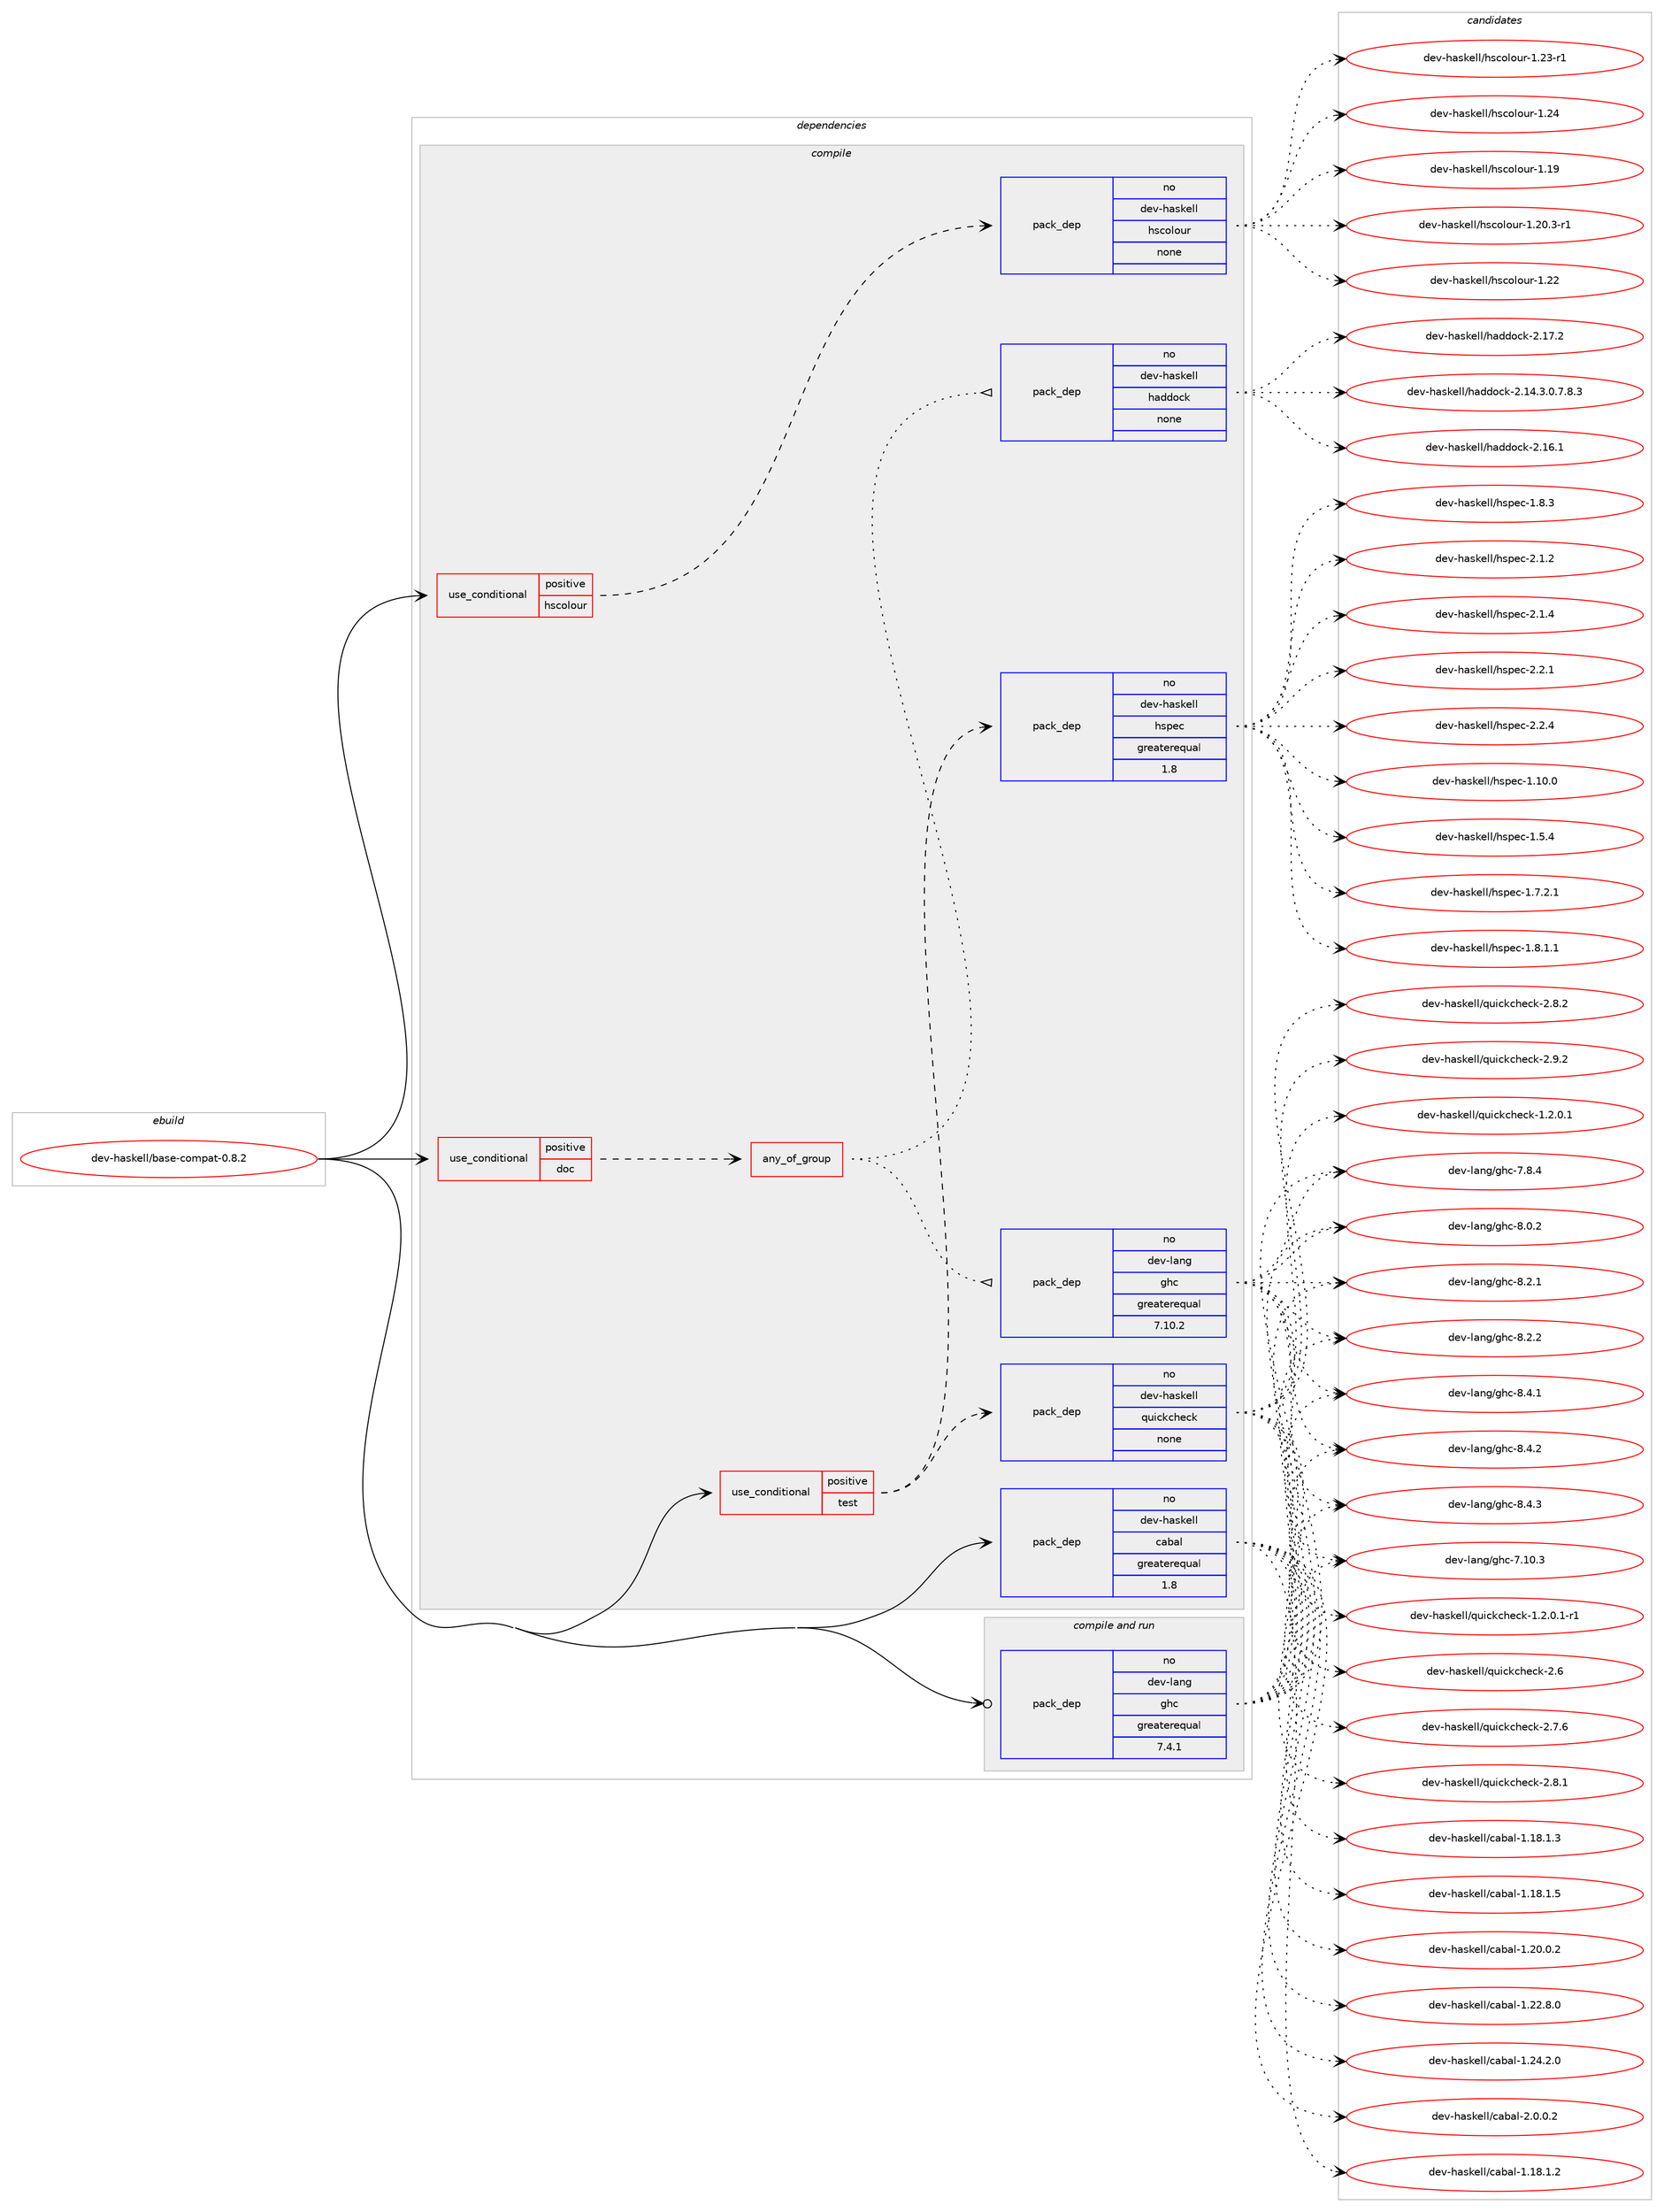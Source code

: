 digraph prolog {

# *************
# Graph options
# *************

newrank=true;
concentrate=true;
compound=true;
graph [rankdir=LR,fontname=Helvetica,fontsize=10,ranksep=1.5];#, ranksep=2.5, nodesep=0.2];
edge  [arrowhead=vee];
node  [fontname=Helvetica,fontsize=10];

# **********
# The ebuild
# **********

subgraph cluster_leftcol {
color=gray;
rank=same;
label=<<i>ebuild</i>>;
id [label="dev-haskell/base-compat-0.8.2", color=red, width=4, href="../dev-haskell/base-compat-0.8.2.svg"];
}

# ****************
# The dependencies
# ****************

subgraph cluster_midcol {
color=gray;
label=<<i>dependencies</i>>;
subgraph cluster_compile {
fillcolor="#eeeeee";
style=filled;
label=<<i>compile</i>>;
subgraph cond358666 {
dependency1326777 [label=<<TABLE BORDER="0" CELLBORDER="1" CELLSPACING="0" CELLPADDING="4"><TR><TD ROWSPAN="3" CELLPADDING="10">use_conditional</TD></TR><TR><TD>positive</TD></TR><TR><TD>doc</TD></TR></TABLE>>, shape=none, color=red];
subgraph any20555 {
dependency1326778 [label=<<TABLE BORDER="0" CELLBORDER="1" CELLSPACING="0" CELLPADDING="4"><TR><TD CELLPADDING="10">any_of_group</TD></TR></TABLE>>, shape=none, color=red];subgraph pack947004 {
dependency1326779 [label=<<TABLE BORDER="0" CELLBORDER="1" CELLSPACING="0" CELLPADDING="4" WIDTH="220"><TR><TD ROWSPAN="6" CELLPADDING="30">pack_dep</TD></TR><TR><TD WIDTH="110">no</TD></TR><TR><TD>dev-haskell</TD></TR><TR><TD>haddock</TD></TR><TR><TD>none</TD></TR><TR><TD></TD></TR></TABLE>>, shape=none, color=blue];
}
dependency1326778:e -> dependency1326779:w [weight=20,style="dotted",arrowhead="oinv"];
subgraph pack947005 {
dependency1326780 [label=<<TABLE BORDER="0" CELLBORDER="1" CELLSPACING="0" CELLPADDING="4" WIDTH="220"><TR><TD ROWSPAN="6" CELLPADDING="30">pack_dep</TD></TR><TR><TD WIDTH="110">no</TD></TR><TR><TD>dev-lang</TD></TR><TR><TD>ghc</TD></TR><TR><TD>greaterequal</TD></TR><TR><TD>7.10.2</TD></TR></TABLE>>, shape=none, color=blue];
}
dependency1326778:e -> dependency1326780:w [weight=20,style="dotted",arrowhead="oinv"];
}
dependency1326777:e -> dependency1326778:w [weight=20,style="dashed",arrowhead="vee"];
}
id:e -> dependency1326777:w [weight=20,style="solid",arrowhead="vee"];
subgraph cond358667 {
dependency1326781 [label=<<TABLE BORDER="0" CELLBORDER="1" CELLSPACING="0" CELLPADDING="4"><TR><TD ROWSPAN="3" CELLPADDING="10">use_conditional</TD></TR><TR><TD>positive</TD></TR><TR><TD>hscolour</TD></TR></TABLE>>, shape=none, color=red];
subgraph pack947006 {
dependency1326782 [label=<<TABLE BORDER="0" CELLBORDER="1" CELLSPACING="0" CELLPADDING="4" WIDTH="220"><TR><TD ROWSPAN="6" CELLPADDING="30">pack_dep</TD></TR><TR><TD WIDTH="110">no</TD></TR><TR><TD>dev-haskell</TD></TR><TR><TD>hscolour</TD></TR><TR><TD>none</TD></TR><TR><TD></TD></TR></TABLE>>, shape=none, color=blue];
}
dependency1326781:e -> dependency1326782:w [weight=20,style="dashed",arrowhead="vee"];
}
id:e -> dependency1326781:w [weight=20,style="solid",arrowhead="vee"];
subgraph cond358668 {
dependency1326783 [label=<<TABLE BORDER="0" CELLBORDER="1" CELLSPACING="0" CELLPADDING="4"><TR><TD ROWSPAN="3" CELLPADDING="10">use_conditional</TD></TR><TR><TD>positive</TD></TR><TR><TD>test</TD></TR></TABLE>>, shape=none, color=red];
subgraph pack947007 {
dependency1326784 [label=<<TABLE BORDER="0" CELLBORDER="1" CELLSPACING="0" CELLPADDING="4" WIDTH="220"><TR><TD ROWSPAN="6" CELLPADDING="30">pack_dep</TD></TR><TR><TD WIDTH="110">no</TD></TR><TR><TD>dev-haskell</TD></TR><TR><TD>hspec</TD></TR><TR><TD>greaterequal</TD></TR><TR><TD>1.8</TD></TR></TABLE>>, shape=none, color=blue];
}
dependency1326783:e -> dependency1326784:w [weight=20,style="dashed",arrowhead="vee"];
subgraph pack947008 {
dependency1326785 [label=<<TABLE BORDER="0" CELLBORDER="1" CELLSPACING="0" CELLPADDING="4" WIDTH="220"><TR><TD ROWSPAN="6" CELLPADDING="30">pack_dep</TD></TR><TR><TD WIDTH="110">no</TD></TR><TR><TD>dev-haskell</TD></TR><TR><TD>quickcheck</TD></TR><TR><TD>none</TD></TR><TR><TD></TD></TR></TABLE>>, shape=none, color=blue];
}
dependency1326783:e -> dependency1326785:w [weight=20,style="dashed",arrowhead="vee"];
}
id:e -> dependency1326783:w [weight=20,style="solid",arrowhead="vee"];
subgraph pack947009 {
dependency1326786 [label=<<TABLE BORDER="0" CELLBORDER="1" CELLSPACING="0" CELLPADDING="4" WIDTH="220"><TR><TD ROWSPAN="6" CELLPADDING="30">pack_dep</TD></TR><TR><TD WIDTH="110">no</TD></TR><TR><TD>dev-haskell</TD></TR><TR><TD>cabal</TD></TR><TR><TD>greaterequal</TD></TR><TR><TD>1.8</TD></TR></TABLE>>, shape=none, color=blue];
}
id:e -> dependency1326786:w [weight=20,style="solid",arrowhead="vee"];
}
subgraph cluster_compileandrun {
fillcolor="#eeeeee";
style=filled;
label=<<i>compile and run</i>>;
subgraph pack947010 {
dependency1326787 [label=<<TABLE BORDER="0" CELLBORDER="1" CELLSPACING="0" CELLPADDING="4" WIDTH="220"><TR><TD ROWSPAN="6" CELLPADDING="30">pack_dep</TD></TR><TR><TD WIDTH="110">no</TD></TR><TR><TD>dev-lang</TD></TR><TR><TD>ghc</TD></TR><TR><TD>greaterequal</TD></TR><TR><TD>7.4.1</TD></TR></TABLE>>, shape=none, color=blue];
}
id:e -> dependency1326787:w [weight=20,style="solid",arrowhead="odotvee"];
}
subgraph cluster_run {
fillcolor="#eeeeee";
style=filled;
label=<<i>run</i>>;
}
}

# **************
# The candidates
# **************

subgraph cluster_choices {
rank=same;
color=gray;
label=<<i>candidates</i>>;

subgraph choice947004 {
color=black;
nodesep=1;
choice1001011184510497115107101108108471049710010011199107455046495246514648465546564651 [label="dev-haskell/haddock-2.14.3.0.7.8.3", color=red, width=4,href="../dev-haskell/haddock-2.14.3.0.7.8.3.svg"];
choice100101118451049711510710110810847104971001001119910745504649544649 [label="dev-haskell/haddock-2.16.1", color=red, width=4,href="../dev-haskell/haddock-2.16.1.svg"];
choice100101118451049711510710110810847104971001001119910745504649554650 [label="dev-haskell/haddock-2.17.2", color=red, width=4,href="../dev-haskell/haddock-2.17.2.svg"];
dependency1326779:e -> choice1001011184510497115107101108108471049710010011199107455046495246514648465546564651:w [style=dotted,weight="100"];
dependency1326779:e -> choice100101118451049711510710110810847104971001001119910745504649544649:w [style=dotted,weight="100"];
dependency1326779:e -> choice100101118451049711510710110810847104971001001119910745504649554650:w [style=dotted,weight="100"];
}
subgraph choice947005 {
color=black;
nodesep=1;
choice1001011184510897110103471031049945554649484651 [label="dev-lang/ghc-7.10.3", color=red, width=4,href="../dev-lang/ghc-7.10.3.svg"];
choice10010111845108971101034710310499455546564652 [label="dev-lang/ghc-7.8.4", color=red, width=4,href="../dev-lang/ghc-7.8.4.svg"];
choice10010111845108971101034710310499455646484650 [label="dev-lang/ghc-8.0.2", color=red, width=4,href="../dev-lang/ghc-8.0.2.svg"];
choice10010111845108971101034710310499455646504649 [label="dev-lang/ghc-8.2.1", color=red, width=4,href="../dev-lang/ghc-8.2.1.svg"];
choice10010111845108971101034710310499455646504650 [label="dev-lang/ghc-8.2.2", color=red, width=4,href="../dev-lang/ghc-8.2.2.svg"];
choice10010111845108971101034710310499455646524649 [label="dev-lang/ghc-8.4.1", color=red, width=4,href="../dev-lang/ghc-8.4.1.svg"];
choice10010111845108971101034710310499455646524650 [label="dev-lang/ghc-8.4.2", color=red, width=4,href="../dev-lang/ghc-8.4.2.svg"];
choice10010111845108971101034710310499455646524651 [label="dev-lang/ghc-8.4.3", color=red, width=4,href="../dev-lang/ghc-8.4.3.svg"];
dependency1326780:e -> choice1001011184510897110103471031049945554649484651:w [style=dotted,weight="100"];
dependency1326780:e -> choice10010111845108971101034710310499455546564652:w [style=dotted,weight="100"];
dependency1326780:e -> choice10010111845108971101034710310499455646484650:w [style=dotted,weight="100"];
dependency1326780:e -> choice10010111845108971101034710310499455646504649:w [style=dotted,weight="100"];
dependency1326780:e -> choice10010111845108971101034710310499455646504650:w [style=dotted,weight="100"];
dependency1326780:e -> choice10010111845108971101034710310499455646524649:w [style=dotted,weight="100"];
dependency1326780:e -> choice10010111845108971101034710310499455646524650:w [style=dotted,weight="100"];
dependency1326780:e -> choice10010111845108971101034710310499455646524651:w [style=dotted,weight="100"];
}
subgraph choice947006 {
color=black;
nodesep=1;
choice100101118451049711510710110810847104115991111081111171144549464957 [label="dev-haskell/hscolour-1.19", color=red, width=4,href="../dev-haskell/hscolour-1.19.svg"];
choice10010111845104971151071011081084710411599111108111117114454946504846514511449 [label="dev-haskell/hscolour-1.20.3-r1", color=red, width=4,href="../dev-haskell/hscolour-1.20.3-r1.svg"];
choice100101118451049711510710110810847104115991111081111171144549465050 [label="dev-haskell/hscolour-1.22", color=red, width=4,href="../dev-haskell/hscolour-1.22.svg"];
choice1001011184510497115107101108108471041159911110811111711445494650514511449 [label="dev-haskell/hscolour-1.23-r1", color=red, width=4,href="../dev-haskell/hscolour-1.23-r1.svg"];
choice100101118451049711510710110810847104115991111081111171144549465052 [label="dev-haskell/hscolour-1.24", color=red, width=4,href="../dev-haskell/hscolour-1.24.svg"];
dependency1326782:e -> choice100101118451049711510710110810847104115991111081111171144549464957:w [style=dotted,weight="100"];
dependency1326782:e -> choice10010111845104971151071011081084710411599111108111117114454946504846514511449:w [style=dotted,weight="100"];
dependency1326782:e -> choice100101118451049711510710110810847104115991111081111171144549465050:w [style=dotted,weight="100"];
dependency1326782:e -> choice1001011184510497115107101108108471041159911110811111711445494650514511449:w [style=dotted,weight="100"];
dependency1326782:e -> choice100101118451049711510710110810847104115991111081111171144549465052:w [style=dotted,weight="100"];
}
subgraph choice947007 {
color=black;
nodesep=1;
choice1001011184510497115107101108108471041151121019945494649484648 [label="dev-haskell/hspec-1.10.0", color=red, width=4,href="../dev-haskell/hspec-1.10.0.svg"];
choice10010111845104971151071011081084710411511210199454946534652 [label="dev-haskell/hspec-1.5.4", color=red, width=4,href="../dev-haskell/hspec-1.5.4.svg"];
choice100101118451049711510710110810847104115112101994549465546504649 [label="dev-haskell/hspec-1.7.2.1", color=red, width=4,href="../dev-haskell/hspec-1.7.2.1.svg"];
choice100101118451049711510710110810847104115112101994549465646494649 [label="dev-haskell/hspec-1.8.1.1", color=red, width=4,href="../dev-haskell/hspec-1.8.1.1.svg"];
choice10010111845104971151071011081084710411511210199454946564651 [label="dev-haskell/hspec-1.8.3", color=red, width=4,href="../dev-haskell/hspec-1.8.3.svg"];
choice10010111845104971151071011081084710411511210199455046494650 [label="dev-haskell/hspec-2.1.2", color=red, width=4,href="../dev-haskell/hspec-2.1.2.svg"];
choice10010111845104971151071011081084710411511210199455046494652 [label="dev-haskell/hspec-2.1.4", color=red, width=4,href="../dev-haskell/hspec-2.1.4.svg"];
choice10010111845104971151071011081084710411511210199455046504649 [label="dev-haskell/hspec-2.2.1", color=red, width=4,href="../dev-haskell/hspec-2.2.1.svg"];
choice10010111845104971151071011081084710411511210199455046504652 [label="dev-haskell/hspec-2.2.4", color=red, width=4,href="../dev-haskell/hspec-2.2.4.svg"];
dependency1326784:e -> choice1001011184510497115107101108108471041151121019945494649484648:w [style=dotted,weight="100"];
dependency1326784:e -> choice10010111845104971151071011081084710411511210199454946534652:w [style=dotted,weight="100"];
dependency1326784:e -> choice100101118451049711510710110810847104115112101994549465546504649:w [style=dotted,weight="100"];
dependency1326784:e -> choice100101118451049711510710110810847104115112101994549465646494649:w [style=dotted,weight="100"];
dependency1326784:e -> choice10010111845104971151071011081084710411511210199454946564651:w [style=dotted,weight="100"];
dependency1326784:e -> choice10010111845104971151071011081084710411511210199455046494650:w [style=dotted,weight="100"];
dependency1326784:e -> choice10010111845104971151071011081084710411511210199455046494652:w [style=dotted,weight="100"];
dependency1326784:e -> choice10010111845104971151071011081084710411511210199455046504649:w [style=dotted,weight="100"];
dependency1326784:e -> choice10010111845104971151071011081084710411511210199455046504652:w [style=dotted,weight="100"];
}
subgraph choice947008 {
color=black;
nodesep=1;
choice1001011184510497115107101108108471131171059910799104101991074549465046484649 [label="dev-haskell/quickcheck-1.2.0.1", color=red, width=4,href="../dev-haskell/quickcheck-1.2.0.1.svg"];
choice10010111845104971151071011081084711311710599107991041019910745494650464846494511449 [label="dev-haskell/quickcheck-1.2.0.1-r1", color=red, width=4,href="../dev-haskell/quickcheck-1.2.0.1-r1.svg"];
choice10010111845104971151071011081084711311710599107991041019910745504654 [label="dev-haskell/quickcheck-2.6", color=red, width=4,href="../dev-haskell/quickcheck-2.6.svg"];
choice100101118451049711510710110810847113117105991079910410199107455046554654 [label="dev-haskell/quickcheck-2.7.6", color=red, width=4,href="../dev-haskell/quickcheck-2.7.6.svg"];
choice100101118451049711510710110810847113117105991079910410199107455046564649 [label="dev-haskell/quickcheck-2.8.1", color=red, width=4,href="../dev-haskell/quickcheck-2.8.1.svg"];
choice100101118451049711510710110810847113117105991079910410199107455046564650 [label="dev-haskell/quickcheck-2.8.2", color=red, width=4,href="../dev-haskell/quickcheck-2.8.2.svg"];
choice100101118451049711510710110810847113117105991079910410199107455046574650 [label="dev-haskell/quickcheck-2.9.2", color=red, width=4,href="../dev-haskell/quickcheck-2.9.2.svg"];
dependency1326785:e -> choice1001011184510497115107101108108471131171059910799104101991074549465046484649:w [style=dotted,weight="100"];
dependency1326785:e -> choice10010111845104971151071011081084711311710599107991041019910745494650464846494511449:w [style=dotted,weight="100"];
dependency1326785:e -> choice10010111845104971151071011081084711311710599107991041019910745504654:w [style=dotted,weight="100"];
dependency1326785:e -> choice100101118451049711510710110810847113117105991079910410199107455046554654:w [style=dotted,weight="100"];
dependency1326785:e -> choice100101118451049711510710110810847113117105991079910410199107455046564649:w [style=dotted,weight="100"];
dependency1326785:e -> choice100101118451049711510710110810847113117105991079910410199107455046564650:w [style=dotted,weight="100"];
dependency1326785:e -> choice100101118451049711510710110810847113117105991079910410199107455046574650:w [style=dotted,weight="100"];
}
subgraph choice947009 {
color=black;
nodesep=1;
choice10010111845104971151071011081084799979897108454946495646494650 [label="dev-haskell/cabal-1.18.1.2", color=red, width=4,href="../dev-haskell/cabal-1.18.1.2.svg"];
choice10010111845104971151071011081084799979897108454946495646494651 [label="dev-haskell/cabal-1.18.1.3", color=red, width=4,href="../dev-haskell/cabal-1.18.1.3.svg"];
choice10010111845104971151071011081084799979897108454946495646494653 [label="dev-haskell/cabal-1.18.1.5", color=red, width=4,href="../dev-haskell/cabal-1.18.1.5.svg"];
choice10010111845104971151071011081084799979897108454946504846484650 [label="dev-haskell/cabal-1.20.0.2", color=red, width=4,href="../dev-haskell/cabal-1.20.0.2.svg"];
choice10010111845104971151071011081084799979897108454946505046564648 [label="dev-haskell/cabal-1.22.8.0", color=red, width=4,href="../dev-haskell/cabal-1.22.8.0.svg"];
choice10010111845104971151071011081084799979897108454946505246504648 [label="dev-haskell/cabal-1.24.2.0", color=red, width=4,href="../dev-haskell/cabal-1.24.2.0.svg"];
choice100101118451049711510710110810847999798971084550464846484650 [label="dev-haskell/cabal-2.0.0.2", color=red, width=4,href="../dev-haskell/cabal-2.0.0.2.svg"];
dependency1326786:e -> choice10010111845104971151071011081084799979897108454946495646494650:w [style=dotted,weight="100"];
dependency1326786:e -> choice10010111845104971151071011081084799979897108454946495646494651:w [style=dotted,weight="100"];
dependency1326786:e -> choice10010111845104971151071011081084799979897108454946495646494653:w [style=dotted,weight="100"];
dependency1326786:e -> choice10010111845104971151071011081084799979897108454946504846484650:w [style=dotted,weight="100"];
dependency1326786:e -> choice10010111845104971151071011081084799979897108454946505046564648:w [style=dotted,weight="100"];
dependency1326786:e -> choice10010111845104971151071011081084799979897108454946505246504648:w [style=dotted,weight="100"];
dependency1326786:e -> choice100101118451049711510710110810847999798971084550464846484650:w [style=dotted,weight="100"];
}
subgraph choice947010 {
color=black;
nodesep=1;
choice1001011184510897110103471031049945554649484651 [label="dev-lang/ghc-7.10.3", color=red, width=4,href="../dev-lang/ghc-7.10.3.svg"];
choice10010111845108971101034710310499455546564652 [label="dev-lang/ghc-7.8.4", color=red, width=4,href="../dev-lang/ghc-7.8.4.svg"];
choice10010111845108971101034710310499455646484650 [label="dev-lang/ghc-8.0.2", color=red, width=4,href="../dev-lang/ghc-8.0.2.svg"];
choice10010111845108971101034710310499455646504649 [label="dev-lang/ghc-8.2.1", color=red, width=4,href="../dev-lang/ghc-8.2.1.svg"];
choice10010111845108971101034710310499455646504650 [label="dev-lang/ghc-8.2.2", color=red, width=4,href="../dev-lang/ghc-8.2.2.svg"];
choice10010111845108971101034710310499455646524649 [label="dev-lang/ghc-8.4.1", color=red, width=4,href="../dev-lang/ghc-8.4.1.svg"];
choice10010111845108971101034710310499455646524650 [label="dev-lang/ghc-8.4.2", color=red, width=4,href="../dev-lang/ghc-8.4.2.svg"];
choice10010111845108971101034710310499455646524651 [label="dev-lang/ghc-8.4.3", color=red, width=4,href="../dev-lang/ghc-8.4.3.svg"];
dependency1326787:e -> choice1001011184510897110103471031049945554649484651:w [style=dotted,weight="100"];
dependency1326787:e -> choice10010111845108971101034710310499455546564652:w [style=dotted,weight="100"];
dependency1326787:e -> choice10010111845108971101034710310499455646484650:w [style=dotted,weight="100"];
dependency1326787:e -> choice10010111845108971101034710310499455646504649:w [style=dotted,weight="100"];
dependency1326787:e -> choice10010111845108971101034710310499455646504650:w [style=dotted,weight="100"];
dependency1326787:e -> choice10010111845108971101034710310499455646524649:w [style=dotted,weight="100"];
dependency1326787:e -> choice10010111845108971101034710310499455646524650:w [style=dotted,weight="100"];
dependency1326787:e -> choice10010111845108971101034710310499455646524651:w [style=dotted,weight="100"];
}
}

}
